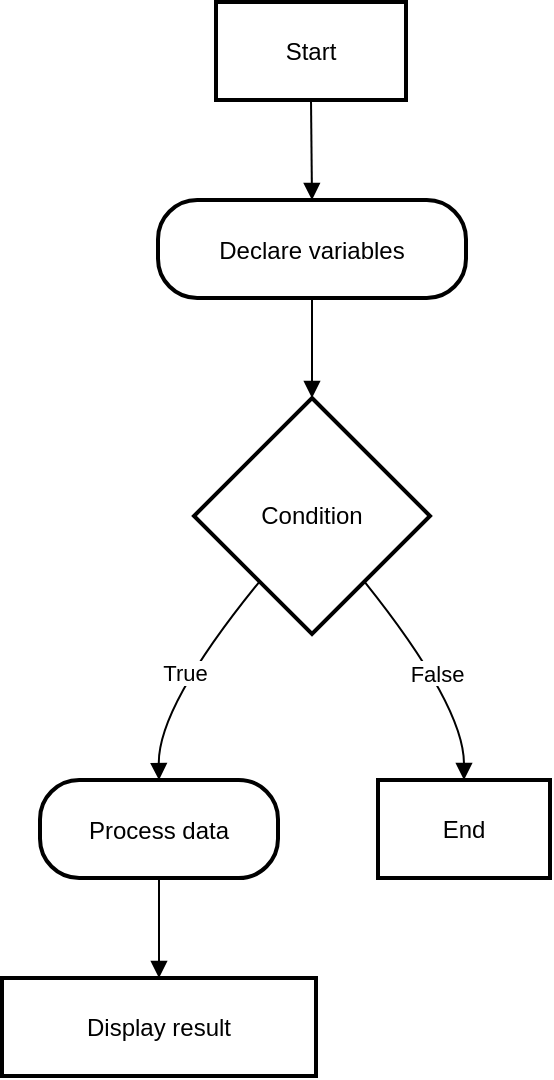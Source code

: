 <mxfile version="24.8.3">
  <diagram name="Page-1" id="dhWe0-mdcyqP76mxdOM8">
    <mxGraphModel>
      <root>
        <mxCell id="0" />
        <mxCell id="1" parent="0" />
        <mxCell id="2" value="Start" style="whiteSpace=wrap;strokeWidth=2;" vertex="1" parent="1">
          <mxGeometry x="115" y="8" width="95" height="49" as="geometry" />
        </mxCell>
        <mxCell id="3" value="Declare variables" style="rounded=1;arcSize=40;strokeWidth=2" vertex="1" parent="1">
          <mxGeometry x="86" y="107" width="154" height="49" as="geometry" />
        </mxCell>
        <mxCell id="4" value="Condition" style="rhombus;strokeWidth=2;whiteSpace=wrap;" vertex="1" parent="1">
          <mxGeometry x="104" y="206" width="118" height="118" as="geometry" />
        </mxCell>
        <mxCell id="5" value="Process data" style="rounded=1;arcSize=40;strokeWidth=2" vertex="1" parent="1">
          <mxGeometry x="27" y="397" width="119" height="49" as="geometry" />
        </mxCell>
        <mxCell id="6" value="Display result" style="whiteSpace=wrap;strokeWidth=2;" vertex="1" parent="1">
          <mxGeometry x="8" y="496" width="157" height="49" as="geometry" />
        </mxCell>
        <mxCell id="7" value="End" style="whiteSpace=wrap;strokeWidth=2;" vertex="1" parent="1">
          <mxGeometry x="196" y="397" width="86" height="49" as="geometry" />
        </mxCell>
        <mxCell id="8" value="" style="curved=1;startArrow=none;endArrow=block;exitX=0.5;exitY=1;entryX=0.5;entryY=0;" edge="1" parent="1" source="2" target="3">
          <mxGeometry relative="1" as="geometry">
            <Array as="points" />
          </mxGeometry>
        </mxCell>
        <mxCell id="9" value="" style="curved=1;startArrow=none;endArrow=block;exitX=0.5;exitY=1;entryX=0.5;entryY=0;" edge="1" parent="1" source="3" target="4">
          <mxGeometry relative="1" as="geometry">
            <Array as="points" />
          </mxGeometry>
        </mxCell>
        <mxCell id="10" value="True" style="curved=1;startArrow=none;endArrow=block;exitX=0.1;exitY=1;entryX=0.5;entryY=-0.01;" edge="1" parent="1" source="4" target="5">
          <mxGeometry relative="1" as="geometry">
            <Array as="points">
              <mxPoint x="86" y="360" />
            </Array>
          </mxGeometry>
        </mxCell>
        <mxCell id="11" value="" style="curved=1;startArrow=none;endArrow=block;exitX=0.5;exitY=0.99;entryX=0.5;entryY=-0.01;" edge="1" parent="1" source="5" target="6">
          <mxGeometry relative="1" as="geometry">
            <Array as="points" />
          </mxGeometry>
        </mxCell>
        <mxCell id="12" value="False" style="curved=1;startArrow=none;endArrow=block;exitX=0.9;exitY=1;entryX=0.5;entryY=-0.01;" edge="1" parent="1" source="4" target="7">
          <mxGeometry relative="1" as="geometry">
            <Array as="points">
              <mxPoint x="239" y="360" />
            </Array>
          </mxGeometry>
        </mxCell>
      </root>
    </mxGraphModel>
  </diagram>
</mxfile>
